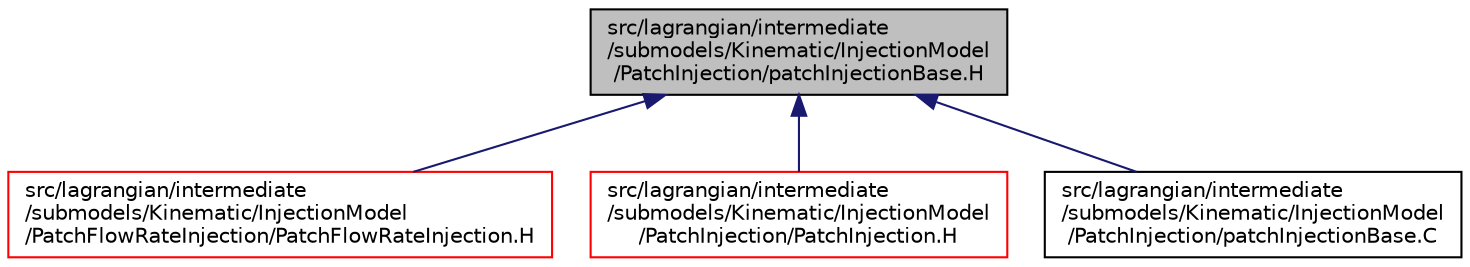 digraph "src/lagrangian/intermediate/submodels/Kinematic/InjectionModel/PatchInjection/patchInjectionBase.H"
{
  bgcolor="transparent";
  edge [fontname="Helvetica",fontsize="10",labelfontname="Helvetica",labelfontsize="10"];
  node [fontname="Helvetica",fontsize="10",shape=record];
  Node1 [label="src/lagrangian/intermediate\l/submodels/Kinematic/InjectionModel\l/PatchInjection/patchInjectionBase.H",height=0.2,width=0.4,color="black", fillcolor="grey75", style="filled", fontcolor="black"];
  Node1 -> Node2 [dir="back",color="midnightblue",fontsize="10",style="solid",fontname="Helvetica"];
  Node2 [label="src/lagrangian/intermediate\l/submodels/Kinematic/InjectionModel\l/PatchFlowRateInjection/PatchFlowRateInjection.H",height=0.2,width=0.4,color="red",URL="$a06616.html"];
  Node1 -> Node3 [dir="back",color="midnightblue",fontsize="10",style="solid",fontname="Helvetica"];
  Node3 [label="src/lagrangian/intermediate\l/submodels/Kinematic/InjectionModel\l/PatchInjection/PatchInjection.H",height=0.2,width=0.4,color="red",URL="$a06618.html"];
  Node1 -> Node4 [dir="back",color="midnightblue",fontsize="10",style="solid",fontname="Helvetica"];
  Node4 [label="src/lagrangian/intermediate\l/submodels/Kinematic/InjectionModel\l/PatchInjection/patchInjectionBase.C",height=0.2,width=0.4,color="black",URL="$a06619.html"];
}
